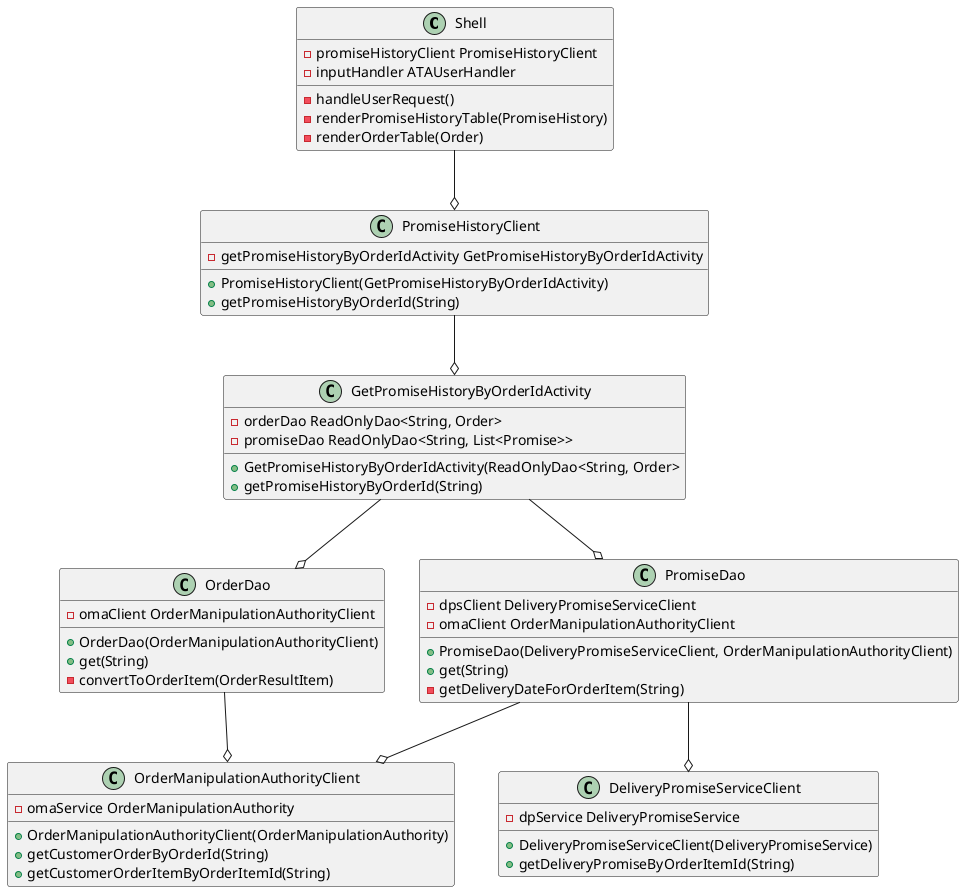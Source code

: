 @startuml

class Shell {
- promiseHistoryClient PromiseHistoryClient
- inputHandler ATAUserHandler

- handleUserRequest()
- renderPromiseHistoryTable(PromiseHistory)
- renderOrderTable(Order)

}


class PromiseHistoryClient {
- getPromiseHistoryByOrderIdActivity GetPromiseHistoryByOrderIdActivity

+ PromiseHistoryClient(GetPromiseHistoryByOrderIdActivity)
+ getPromiseHistoryByOrderId(String)

}


class GetPromiseHistoryByOrderIdActivity {
- orderDao ReadOnlyDao<String, Order>
- promiseDao ReadOnlyDao<String, List<Promise>>

+ GetPromiseHistoryByOrderIdActivity(ReadOnlyDao<String, Order>
+ getPromiseHistoryByOrderId(String)
}


class OrderDao {
- omaClient OrderManipulationAuthorityClient

+ OrderDao(OrderManipulationAuthorityClient)
+ get(String)
- convertToOrderItem(OrderResultItem)

}


class PromiseDao {
- dpsClient DeliveryPromiseServiceClient
- omaClient OrderManipulationAuthorityClient

+ PromiseDao(DeliveryPromiseServiceClient, OrderManipulationAuthorityClient)
+ get(String)
- getDeliveryDateForOrderItem(String)
}


class OrderManipulationAuthorityClient {
- omaService OrderManipulationAuthority

+ OrderManipulationAuthorityClient(OrderManipulationAuthority)
+ getCustomerOrderByOrderId(String)
+ getCustomerOrderItemByOrderItemId(String)
}


class DeliveryPromiseServiceClient {
- dpService DeliveryPromiseService

+ DeliveryPromiseServiceClient(DeliveryPromiseService)
+ getDeliveryPromiseByOrderItemId(String)
}

Shell --o PromiseHistoryClient
PromiseHistoryClient --o GetPromiseHistoryByOrderIdActivity
GetPromiseHistoryByOrderIdActivity --o OrderDao
OrderDao --o OrderManipulationAuthorityClient
GetPromiseHistoryByOrderIdActivity --o PromiseDao
PromiseDao --o OrderManipulationAuthorityClient
PromiseDao --o DeliveryPromiseServiceClient


@enduml